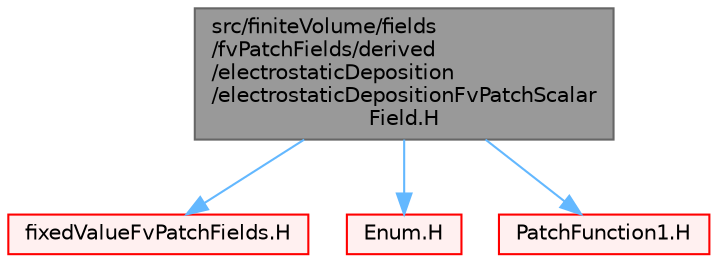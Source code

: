 digraph "src/finiteVolume/fields/fvPatchFields/derived/electrostaticDeposition/electrostaticDepositionFvPatchScalarField.H"
{
 // LATEX_PDF_SIZE
  bgcolor="transparent";
  edge [fontname=Helvetica,fontsize=10,labelfontname=Helvetica,labelfontsize=10];
  node [fontname=Helvetica,fontsize=10,shape=box,height=0.2,width=0.4];
  Node1 [id="Node000001",label="src/finiteVolume/fields\l/fvPatchFields/derived\l/electrostaticDeposition\l/electrostaticDepositionFvPatchScalar\lField.H",height=0.2,width=0.4,color="gray40", fillcolor="grey60", style="filled", fontcolor="black",tooltip=" "];
  Node1 -> Node2 [id="edge1_Node000001_Node000002",color="steelblue1",style="solid",tooltip=" "];
  Node2 [id="Node000002",label="fixedValueFvPatchFields.H",height=0.2,width=0.4,color="red", fillcolor="#FFF0F0", style="filled",URL="$fixedValueFvPatchFields_8H.html",tooltip=" "];
  Node1 -> Node166 [id="edge2_Node000001_Node000166",color="steelblue1",style="solid",tooltip=" "];
  Node166 [id="Node000166",label="Enum.H",height=0.2,width=0.4,color="red", fillcolor="#FFF0F0", style="filled",URL="$Enum_8H.html",tooltip=" "];
  Node1 -> Node267 [id="edge3_Node000001_Node000267",color="steelblue1",style="solid",tooltip=" "];
  Node267 [id="Node000267",label="PatchFunction1.H",height=0.2,width=0.4,color="red", fillcolor="#FFF0F0", style="filled",URL="$PatchFunction1_8H.html",tooltip=" "];
}
